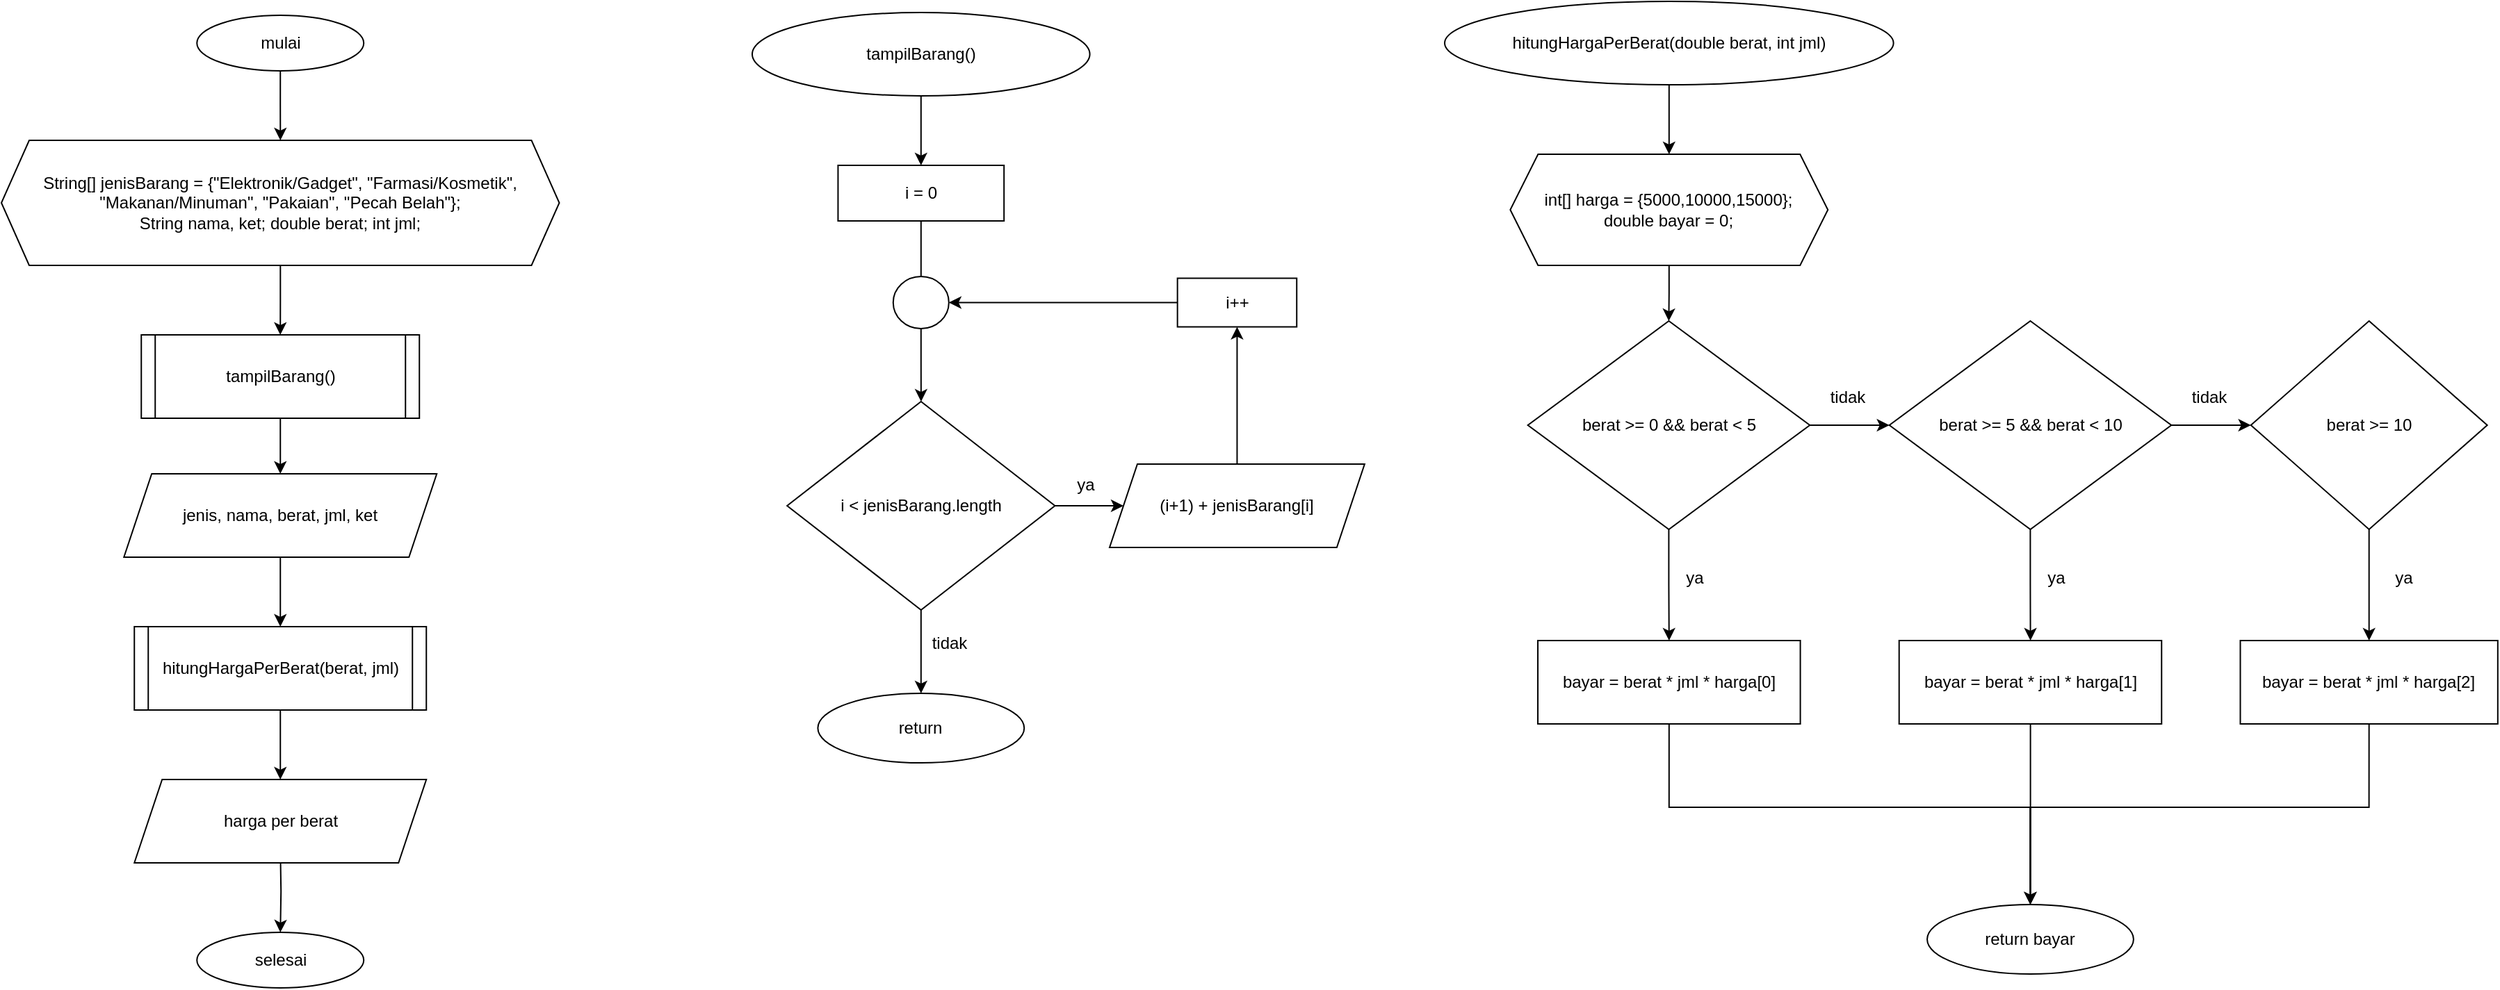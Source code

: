 <mxfile version="15.9.4" type="github" pages="3">
  <diagram id="_1Eji3tn8XVNdwe3SPvd" name="fitur">
    <mxGraphModel dx="1732" dy="766" grid="1" gridSize="10" guides="1" tooltips="1" connect="1" arrows="1" fold="1" page="1" pageScale="1" pageWidth="850" pageHeight="1100" math="0" shadow="0">
      <root>
        <mxCell id="0" />
        <mxCell id="1" parent="0" />
        <mxCell id="o9s-SpRbHLdgKH6kMi-r-27" value="" style="edgeStyle=orthogonalEdgeStyle;rounded=0;orthogonalLoop=1;jettySize=auto;html=1;" parent="1" source="o9s-SpRbHLdgKH6kMi-r-25" target="o9s-SpRbHLdgKH6kMi-r-42" edge="1">
          <mxGeometry relative="1" as="geometry">
            <mxPoint x="248.12" y="160" as="targetPoint" />
          </mxGeometry>
        </mxCell>
        <mxCell id="o9s-SpRbHLdgKH6kMi-r-25" value="mulai" style="ellipse;whiteSpace=wrap;html=1;" parent="1" vertex="1">
          <mxGeometry x="180.62" y="80" width="120" height="40" as="geometry" />
        </mxCell>
        <mxCell id="o9s-SpRbHLdgKH6kMi-r-34" value="" style="edgeStyle=orthogonalEdgeStyle;rounded=0;orthogonalLoop=1;jettySize=auto;html=1;" parent="1" source="o9s-SpRbHLdgKH6kMi-r-31" target="o9s-SpRbHLdgKH6kMi-r-35" edge="1">
          <mxGeometry relative="1" as="geometry">
            <mxPoint x="240.62" y="450" as="targetPoint" />
          </mxGeometry>
        </mxCell>
        <mxCell id="o9s-SpRbHLdgKH6kMi-r-31" value="tampilBarang()" style="shape=process;whiteSpace=wrap;html=1;backgroundOutline=1;size=0.05;" parent="1" vertex="1">
          <mxGeometry x="140.62" y="310" width="200" height="60" as="geometry" />
        </mxCell>
        <mxCell id="o9s-SpRbHLdgKH6kMi-r-39" value="" style="edgeStyle=orthogonalEdgeStyle;rounded=0;orthogonalLoop=1;jettySize=auto;html=1;" parent="1" source="o9s-SpRbHLdgKH6kMi-r-35" target="o9s-SpRbHLdgKH6kMi-r-38" edge="1">
          <mxGeometry relative="1" as="geometry" />
        </mxCell>
        <mxCell id="o9s-SpRbHLdgKH6kMi-r-35" value="jenis, nama, berat, jml, ket" style="shape=parallelogram;perimeter=parallelogramPerimeter;whiteSpace=wrap;html=1;fixedSize=1;" parent="1" vertex="1">
          <mxGeometry x="128.12" y="410" width="225" height="60" as="geometry" />
        </mxCell>
        <mxCell id="o9s-SpRbHLdgKH6kMi-r-41" value="" style="edgeStyle=orthogonalEdgeStyle;rounded=0;orthogonalLoop=1;jettySize=auto;html=1;" parent="1" target="o9s-SpRbHLdgKH6kMi-r-40" edge="1">
          <mxGeometry relative="1" as="geometry">
            <mxPoint x="240.62" y="680" as="sourcePoint" />
          </mxGeometry>
        </mxCell>
        <mxCell id="VYfUZru3v0xJsLxVJvdt-2" value="" style="edgeStyle=orthogonalEdgeStyle;rounded=0;orthogonalLoop=1;jettySize=auto;html=1;" edge="1" parent="1" source="o9s-SpRbHLdgKH6kMi-r-38" target="VYfUZru3v0xJsLxVJvdt-1">
          <mxGeometry relative="1" as="geometry" />
        </mxCell>
        <mxCell id="o9s-SpRbHLdgKH6kMi-r-38" value="hitungHargaPerBerat(berat, jml)" style="shape=process;whiteSpace=wrap;html=1;backgroundOutline=1;size=0.048;" parent="1" vertex="1">
          <mxGeometry x="135.62" y="520" width="210" height="60" as="geometry" />
        </mxCell>
        <mxCell id="o9s-SpRbHLdgKH6kMi-r-40" value="selesai" style="ellipse;whiteSpace=wrap;html=1;" parent="1" vertex="1">
          <mxGeometry x="180.62" y="740" width="120" height="40" as="geometry" />
        </mxCell>
        <mxCell id="o9s-SpRbHLdgKH6kMi-r-44" value="" style="edgeStyle=orthogonalEdgeStyle;rounded=0;orthogonalLoop=1;jettySize=auto;html=1;" parent="1" source="o9s-SpRbHLdgKH6kMi-r-42" target="o9s-SpRbHLdgKH6kMi-r-31" edge="1">
          <mxGeometry relative="1" as="geometry" />
        </mxCell>
        <mxCell id="o9s-SpRbHLdgKH6kMi-r-42" value="&lt;br&gt;&lt;div&gt;String[] jenisBarang = {&quot;Elektronik/Gadget&quot;, &quot;Farmasi/Kosmetik&quot;, &quot;Makanan/Minuman&quot;, &quot;Pakaian&quot;,&amp;nbsp;&quot;Pecah Belah&quot;};&lt;/div&gt;&lt;div&gt;String nama, ket;&lt;span style=&quot;white-space: pre&quot;&gt;	&lt;/span&gt;&lt;span&gt;double berat;&lt;span style=&quot;white-space: pre&quot;&gt;	&lt;/span&gt;&lt;/span&gt;&lt;span&gt;int jml;&lt;/span&gt;&lt;/div&gt;&lt;div&gt;&lt;br&gt;&lt;/div&gt;" style="shape=hexagon;perimeter=hexagonPerimeter2;whiteSpace=wrap;html=1;fixedSize=1;" parent="1" vertex="1">
          <mxGeometry x="40" y="170" width="401.25" height="90" as="geometry" />
        </mxCell>
        <mxCell id="VYfUZru3v0xJsLxVJvdt-1" value="harga per berat" style="shape=parallelogram;perimeter=parallelogramPerimeter;whiteSpace=wrap;html=1;fixedSize=1;" vertex="1" parent="1">
          <mxGeometry x="135.62" y="630" width="210" height="60" as="geometry" />
        </mxCell>
        <mxCell id="NuKkf9W41WeTTH_sQ7B3-1" value="" style="edgeStyle=orthogonalEdgeStyle;rounded=0;orthogonalLoop=1;jettySize=auto;html=1;" edge="1" parent="1" source="NuKkf9W41WeTTH_sQ7B3-2" target="NuKkf9W41WeTTH_sQ7B3-4">
          <mxGeometry relative="1" as="geometry" />
        </mxCell>
        <mxCell id="NuKkf9W41WeTTH_sQ7B3-2" value="tampilBarang()" style="ellipse;whiteSpace=wrap;html=1;" vertex="1" parent="1">
          <mxGeometry x="579.99" y="78" width="242.81" height="60" as="geometry" />
        </mxCell>
        <mxCell id="NuKkf9W41WeTTH_sQ7B3-3" value="" style="edgeStyle=orthogonalEdgeStyle;rounded=0;orthogonalLoop=1;jettySize=auto;html=1;startArrow=none;" edge="1" parent="1" source="w1LRoSHKd5vlf2nNYfGx-25" target="NuKkf9W41WeTTH_sQ7B3-6">
          <mxGeometry relative="1" as="geometry" />
        </mxCell>
        <mxCell id="NuKkf9W41WeTTH_sQ7B3-4" value="i = 0" style="whiteSpace=wrap;html=1;" vertex="1" parent="1">
          <mxGeometry x="641.72" y="188" width="119.37" height="40" as="geometry" />
        </mxCell>
        <mxCell id="NuKkf9W41WeTTH_sQ7B3-5" style="edgeStyle=orthogonalEdgeStyle;rounded=0;orthogonalLoop=1;jettySize=auto;html=1;" edge="1" parent="1" source="NuKkf9W41WeTTH_sQ7B3-6" target="NuKkf9W41WeTTH_sQ7B3-11">
          <mxGeometry relative="1" as="geometry" />
        </mxCell>
        <mxCell id="w1LRoSHKd5vlf2nNYfGx-28" style="edgeStyle=orthogonalEdgeStyle;rounded=0;orthogonalLoop=1;jettySize=auto;html=1;exitX=0.5;exitY=1;exitDx=0;exitDy=0;entryX=0.5;entryY=0;entryDx=0;entryDy=0;" edge="1" parent="1" source="NuKkf9W41WeTTH_sQ7B3-6" target="NuKkf9W41WeTTH_sQ7B3-12">
          <mxGeometry relative="1" as="geometry" />
        </mxCell>
        <mxCell id="NuKkf9W41WeTTH_sQ7B3-6" value="i &amp;lt; jenisBarang.length" style="rhombus;whiteSpace=wrap;html=1;" vertex="1" parent="1">
          <mxGeometry x="605.08" y="358" width="192.65" height="150" as="geometry" />
        </mxCell>
        <mxCell id="w1LRoSHKd5vlf2nNYfGx-26" value="" style="edgeStyle=orthogonalEdgeStyle;rounded=0;orthogonalLoop=1;jettySize=auto;html=1;" edge="1" parent="1" source="NuKkf9W41WeTTH_sQ7B3-8" target="w1LRoSHKd5vlf2nNYfGx-25">
          <mxGeometry relative="1" as="geometry" />
        </mxCell>
        <mxCell id="NuKkf9W41WeTTH_sQ7B3-8" value="i++" style="whiteSpace=wrap;html=1;" vertex="1" parent="1">
          <mxGeometry x="885.83" y="269.25" width="85.78" height="35" as="geometry" />
        </mxCell>
        <mxCell id="NuKkf9W41WeTTH_sQ7B3-9" style="edgeStyle=orthogonalEdgeStyle;rounded=0;orthogonalLoop=1;jettySize=auto;html=1;entryX=0.5;entryY=1;entryDx=0;entryDy=0;" edge="1" parent="1" source="NuKkf9W41WeTTH_sQ7B3-11" target="NuKkf9W41WeTTH_sQ7B3-8">
          <mxGeometry relative="1" as="geometry" />
        </mxCell>
        <mxCell id="NuKkf9W41WeTTH_sQ7B3-11" value="(i+1) + jenisBarang[i]" style="shape=parallelogram;perimeter=parallelogramPerimeter;whiteSpace=wrap;html=1;fixedSize=1;" vertex="1" parent="1">
          <mxGeometry x="837" y="403" width="183.43" height="60" as="geometry" />
        </mxCell>
        <mxCell id="NuKkf9W41WeTTH_sQ7B3-12" value="return" style="ellipse;whiteSpace=wrap;html=1;" vertex="1" parent="1">
          <mxGeometry x="627.19" y="568" width="148.43" height="50" as="geometry" />
        </mxCell>
        <mxCell id="w1LRoSHKd5vlf2nNYfGx-1" value="" style="edgeStyle=orthogonalEdgeStyle;rounded=0;orthogonalLoop=1;jettySize=auto;html=1;" edge="1" parent="1" source="w1LRoSHKd5vlf2nNYfGx-2" target="w1LRoSHKd5vlf2nNYfGx-6">
          <mxGeometry relative="1" as="geometry" />
        </mxCell>
        <mxCell id="w1LRoSHKd5vlf2nNYfGx-2" value="hitungHargaPerBerat(double berat, int jml)" style="ellipse;whiteSpace=wrap;html=1;" vertex="1" parent="1">
          <mxGeometry x="1078" y="70" width="322.81" height="60" as="geometry" />
        </mxCell>
        <mxCell id="w1LRoSHKd5vlf2nNYfGx-3" value="" style="edgeStyle=orthogonalEdgeStyle;rounded=0;orthogonalLoop=1;jettySize=auto;html=1;" edge="1" parent="1" source="w1LRoSHKd5vlf2nNYfGx-17" target="w1LRoSHKd5vlf2nNYfGx-4">
          <mxGeometry relative="1" as="geometry">
            <mxPoint x="1499.235" y="660" as="sourcePoint" />
          </mxGeometry>
        </mxCell>
        <mxCell id="w1LRoSHKd5vlf2nNYfGx-4" value="return bayar" style="ellipse;whiteSpace=wrap;html=1;" vertex="1" parent="1">
          <mxGeometry x="1425.02" y="720" width="148.43" height="50" as="geometry" />
        </mxCell>
        <mxCell id="w1LRoSHKd5vlf2nNYfGx-5" value="" style="edgeStyle=orthogonalEdgeStyle;rounded=0;orthogonalLoop=1;jettySize=auto;html=1;" edge="1" parent="1" source="w1LRoSHKd5vlf2nNYfGx-6" target="w1LRoSHKd5vlf2nNYfGx-9">
          <mxGeometry relative="1" as="geometry" />
        </mxCell>
        <mxCell id="w1LRoSHKd5vlf2nNYfGx-6" value="int[] harga = {5000,10000,15000};&lt;br&gt;double bayar = 0;" style="shape=hexagon;perimeter=hexagonPerimeter2;whiteSpace=wrap;html=1;fixedSize=1;" vertex="1" parent="1">
          <mxGeometry x="1125.18" y="180" width="228.43" height="80" as="geometry" />
        </mxCell>
        <mxCell id="w1LRoSHKd5vlf2nNYfGx-7" style="edgeStyle=orthogonalEdgeStyle;rounded=0;orthogonalLoop=1;jettySize=auto;html=1;exitX=1;exitY=0.5;exitDx=0;exitDy=0;entryX=0;entryY=0.5;entryDx=0;entryDy=0;" edge="1" parent="1" source="w1LRoSHKd5vlf2nNYfGx-9" target="w1LRoSHKd5vlf2nNYfGx-12">
          <mxGeometry relative="1" as="geometry" />
        </mxCell>
        <mxCell id="w1LRoSHKd5vlf2nNYfGx-8" value="" style="edgeStyle=orthogonalEdgeStyle;rounded=0;orthogonalLoop=1;jettySize=auto;html=1;" edge="1" parent="1" source="w1LRoSHKd5vlf2nNYfGx-9" target="w1LRoSHKd5vlf2nNYfGx-16">
          <mxGeometry relative="1" as="geometry" />
        </mxCell>
        <mxCell id="w1LRoSHKd5vlf2nNYfGx-9" value="berat &amp;gt;= 0 &amp;amp;&amp;amp; berat &amp;lt; 5" style="rhombus;whiteSpace=wrap;html=1;" vertex="1" parent="1">
          <mxGeometry x="1137.83" y="300" width="202.81" height="150" as="geometry" />
        </mxCell>
        <mxCell id="w1LRoSHKd5vlf2nNYfGx-10" style="edgeStyle=orthogonalEdgeStyle;rounded=0;orthogonalLoop=1;jettySize=auto;html=1;exitX=1;exitY=0.5;exitDx=0;exitDy=0;entryX=0;entryY=0.5;entryDx=0;entryDy=0;" edge="1" parent="1" source="w1LRoSHKd5vlf2nNYfGx-12" target="w1LRoSHKd5vlf2nNYfGx-14">
          <mxGeometry relative="1" as="geometry" />
        </mxCell>
        <mxCell id="w1LRoSHKd5vlf2nNYfGx-11" value="" style="edgeStyle=orthogonalEdgeStyle;rounded=0;orthogonalLoop=1;jettySize=auto;html=1;" edge="1" parent="1" source="w1LRoSHKd5vlf2nNYfGx-12" target="w1LRoSHKd5vlf2nNYfGx-17">
          <mxGeometry relative="1" as="geometry" />
        </mxCell>
        <mxCell id="w1LRoSHKd5vlf2nNYfGx-12" value="berat &amp;gt;= 5 &amp;amp;&amp;amp; berat &amp;lt; 10" style="rhombus;whiteSpace=wrap;html=1;" vertex="1" parent="1">
          <mxGeometry x="1397.83" y="300" width="202.81" height="150" as="geometry" />
        </mxCell>
        <mxCell id="w1LRoSHKd5vlf2nNYfGx-13" value="" style="edgeStyle=orthogonalEdgeStyle;rounded=0;orthogonalLoop=1;jettySize=auto;html=1;" edge="1" parent="1" source="w1LRoSHKd5vlf2nNYfGx-14" target="w1LRoSHKd5vlf2nNYfGx-19">
          <mxGeometry relative="1" as="geometry" />
        </mxCell>
        <mxCell id="w1LRoSHKd5vlf2nNYfGx-14" value="berat &amp;gt;= 10" style="rhombus;whiteSpace=wrap;html=1;" vertex="1" parent="1">
          <mxGeometry x="1657.83" y="300" width="170" height="150" as="geometry" />
        </mxCell>
        <mxCell id="w1LRoSHKd5vlf2nNYfGx-15" style="edgeStyle=orthogonalEdgeStyle;rounded=0;orthogonalLoop=1;jettySize=auto;html=1;exitX=0.5;exitY=1;exitDx=0;exitDy=0;entryX=0.5;entryY=0;entryDx=0;entryDy=0;" edge="1" parent="1" source="w1LRoSHKd5vlf2nNYfGx-16" target="w1LRoSHKd5vlf2nNYfGx-4">
          <mxGeometry relative="1" as="geometry">
            <mxPoint x="1499" y="650" as="targetPoint" />
            <Array as="points">
              <mxPoint x="1239" y="650" />
              <mxPoint x="1499" y="650" />
            </Array>
          </mxGeometry>
        </mxCell>
        <mxCell id="w1LRoSHKd5vlf2nNYfGx-16" value="bayar = berat * jml * harga[0]" style="whiteSpace=wrap;html=1;" vertex="1" parent="1">
          <mxGeometry x="1145.02" y="530" width="188.77" height="60" as="geometry" />
        </mxCell>
        <mxCell id="w1LRoSHKd5vlf2nNYfGx-17" value="&lt;span&gt;bayar = berat * jml * harga[1]&lt;/span&gt;" style="whiteSpace=wrap;html=1;" vertex="1" parent="1">
          <mxGeometry x="1404.85" y="530" width="188.77" height="60" as="geometry" />
        </mxCell>
        <mxCell id="w1LRoSHKd5vlf2nNYfGx-18" style="edgeStyle=orthogonalEdgeStyle;rounded=0;orthogonalLoop=1;jettySize=auto;html=1;exitX=0.5;exitY=1;exitDx=0;exitDy=0;entryX=0.5;entryY=0;entryDx=0;entryDy=0;" edge="1" parent="1" source="w1LRoSHKd5vlf2nNYfGx-19" target="w1LRoSHKd5vlf2nNYfGx-4">
          <mxGeometry relative="1" as="geometry">
            <mxPoint x="1499" y="650" as="targetPoint" />
            <Array as="points">
              <mxPoint x="1743" y="650" />
              <mxPoint x="1499" y="650" />
            </Array>
          </mxGeometry>
        </mxCell>
        <mxCell id="w1LRoSHKd5vlf2nNYfGx-19" value="&lt;span&gt;bayar = berat * jml * harga[2]&lt;/span&gt;" style="whiteSpace=wrap;html=1;" vertex="1" parent="1">
          <mxGeometry x="1650.24" y="530" width="185.17" height="60" as="geometry" />
        </mxCell>
        <mxCell id="w1LRoSHKd5vlf2nNYfGx-20" value="ya" style="text;html=1;strokeColor=none;fillColor=none;align=center;verticalAlign=middle;whiteSpace=wrap;rounded=0;" vertex="1" parent="1">
          <mxGeometry x="1228" y="470" width="60" height="30" as="geometry" />
        </mxCell>
        <mxCell id="w1LRoSHKd5vlf2nNYfGx-21" value="ya" style="text;html=1;strokeColor=none;fillColor=none;align=center;verticalAlign=middle;whiteSpace=wrap;rounded=0;" vertex="1" parent="1">
          <mxGeometry x="1488" y="470" width="60" height="30" as="geometry" />
        </mxCell>
        <mxCell id="w1LRoSHKd5vlf2nNYfGx-22" value="ya" style="text;html=1;strokeColor=none;fillColor=none;align=center;verticalAlign=middle;whiteSpace=wrap;rounded=0;" vertex="1" parent="1">
          <mxGeometry x="1738" y="470" width="60" height="30" as="geometry" />
        </mxCell>
        <mxCell id="w1LRoSHKd5vlf2nNYfGx-23" value="tidak" style="text;html=1;strokeColor=none;fillColor=none;align=center;verticalAlign=middle;whiteSpace=wrap;rounded=0;" vertex="1" parent="1">
          <mxGeometry x="1337.83" y="340" width="60" height="30" as="geometry" />
        </mxCell>
        <mxCell id="w1LRoSHKd5vlf2nNYfGx-24" value="tidak" style="text;html=1;strokeColor=none;fillColor=none;align=center;verticalAlign=middle;whiteSpace=wrap;rounded=0;" vertex="1" parent="1">
          <mxGeometry x="1597.83" y="340" width="60" height="30" as="geometry" />
        </mxCell>
        <mxCell id="w1LRoSHKd5vlf2nNYfGx-25" value="" style="ellipse;whiteSpace=wrap;html=1;" vertex="1" parent="1">
          <mxGeometry x="681.38" y="268" width="40.04" height="37.5" as="geometry" />
        </mxCell>
        <mxCell id="w1LRoSHKd5vlf2nNYfGx-27" value="" style="edgeStyle=orthogonalEdgeStyle;rounded=0;orthogonalLoop=1;jettySize=auto;html=1;endArrow=none;" edge="1" parent="1" source="NuKkf9W41WeTTH_sQ7B3-4" target="w1LRoSHKd5vlf2nNYfGx-25">
          <mxGeometry relative="1" as="geometry">
            <mxPoint x="701.4" y="228" as="sourcePoint" />
            <mxPoint x="701.5" y="338.074" as="targetPoint" />
          </mxGeometry>
        </mxCell>
        <mxCell id="w1LRoSHKd5vlf2nNYfGx-29" value="tidak" style="text;html=1;strokeColor=none;fillColor=none;align=center;verticalAlign=middle;whiteSpace=wrap;rounded=0;" vertex="1" parent="1">
          <mxGeometry x="692.0" y="517" width="60" height="30" as="geometry" />
        </mxCell>
        <mxCell id="w1LRoSHKd5vlf2nNYfGx-30" value="ya" style="text;html=1;strokeColor=none;fillColor=none;align=center;verticalAlign=middle;whiteSpace=wrap;rounded=0;" vertex="1" parent="1">
          <mxGeometry x="789.73" y="403" width="60" height="30" as="geometry" />
        </mxCell>
      </root>
    </mxGraphModel>
  </diagram>
  <diagram id="umoTx6lyBB9Eg3Z3ZKNX" name="tampil ">
    <mxGraphModel dx="1400" dy="610" grid="1" gridSize="10" guides="1" tooltips="1" connect="1" arrows="1" fold="1" page="1" pageScale="1" pageWidth="850" pageHeight="1100" math="0" shadow="0">
      <root>
        <mxCell id="Yu19_bxgPYHYCtOx-w8t-0" />
        <mxCell id="Yu19_bxgPYHYCtOx-w8t-1" parent="Yu19_bxgPYHYCtOx-w8t-0" />
        <mxCell id="5ZYULevYrIwu_5AvUxBj-1" value="" style="edgeStyle=orthogonalEdgeStyle;rounded=0;orthogonalLoop=1;jettySize=auto;html=1;" edge="1" parent="Yu19_bxgPYHYCtOx-w8t-1" source="e-0vPw9SeARD4hIcXQrp-1" target="5ZYULevYrIwu_5AvUxBj-0">
          <mxGeometry relative="1" as="geometry" />
        </mxCell>
        <mxCell id="e-0vPw9SeARD4hIcXQrp-1" value="tampilBarang()" style="ellipse;whiteSpace=wrap;html=1;" vertex="1" parent="Yu19_bxgPYHYCtOx-w8t-1">
          <mxGeometry x="120.16" y="50" width="242.81" height="60" as="geometry" />
        </mxCell>
        <mxCell id="5ZYULevYrIwu_5AvUxBj-5" value="" style="edgeStyle=orthogonalEdgeStyle;rounded=0;orthogonalLoop=1;jettySize=auto;html=1;" edge="1" parent="Yu19_bxgPYHYCtOx-w8t-1" source="5ZYULevYrIwu_5AvUxBj-0" target="5ZYULevYrIwu_5AvUxBj-4">
          <mxGeometry relative="1" as="geometry" />
        </mxCell>
        <mxCell id="5ZYULevYrIwu_5AvUxBj-0" value="i = 0" style="whiteSpace=wrap;html=1;" vertex="1" parent="Yu19_bxgPYHYCtOx-w8t-1">
          <mxGeometry x="181.88" y="170" width="119.37" height="60" as="geometry" />
        </mxCell>
        <mxCell id="5ZYULevYrIwu_5AvUxBj-13" style="edgeStyle=orthogonalEdgeStyle;rounded=0;orthogonalLoop=1;jettySize=auto;html=1;exitX=0.5;exitY=1;exitDx=0;exitDy=0;entryX=0.5;entryY=0;entryDx=0;entryDy=0;" edge="1" parent="Yu19_bxgPYHYCtOx-w8t-1" source="5ZYULevYrIwu_5AvUxBj-4" target="5ZYULevYrIwu_5AvUxBj-12">
          <mxGeometry relative="1" as="geometry" />
        </mxCell>
        <mxCell id="5ZYULevYrIwu_5AvUxBj-4" value="i &amp;lt; jenisBarang.length" style="rhombus;whiteSpace=wrap;html=1;" vertex="1" parent="Yu19_bxgPYHYCtOx-w8t-1">
          <mxGeometry x="145.24" y="270" width="192.65" height="150" as="geometry" />
        </mxCell>
        <mxCell id="5ZYULevYrIwu_5AvUxBj-15" style="edgeStyle=orthogonalEdgeStyle;rounded=0;orthogonalLoop=1;jettySize=auto;html=1;exitX=0;exitY=0.5;exitDx=0;exitDy=0;" edge="1" parent="Yu19_bxgPYHYCtOx-w8t-1" source="5ZYULevYrIwu_5AvUxBj-6" target="5ZYULevYrIwu_5AvUxBj-4">
          <mxGeometry relative="1" as="geometry">
            <mxPoint x="340" y="345" as="targetPoint" />
          </mxGeometry>
        </mxCell>
        <mxCell id="5ZYULevYrIwu_5AvUxBj-6" value="i++" style="whiteSpace=wrap;html=1;" vertex="1" parent="Yu19_bxgPYHYCtOx-w8t-1">
          <mxGeometry x="420" y="327.5" width="85.78" height="35" as="geometry" />
        </mxCell>
        <mxCell id="5ZYULevYrIwu_5AvUxBj-14" style="edgeStyle=orthogonalEdgeStyle;rounded=0;orthogonalLoop=1;jettySize=auto;html=1;exitX=1;exitY=0.5;exitDx=0;exitDy=0;entryX=0.5;entryY=1;entryDx=0;entryDy=0;" edge="1" parent="Yu19_bxgPYHYCtOx-w8t-1" source="5ZYULevYrIwu_5AvUxBj-12" target="5ZYULevYrIwu_5AvUxBj-6">
          <mxGeometry relative="1" as="geometry" />
        </mxCell>
        <mxCell id="Z6_sWfhbuYogvlWNlfX6-1" value="" style="edgeStyle=orthogonalEdgeStyle;rounded=0;orthogonalLoop=1;jettySize=auto;html=1;" edge="1" parent="Yu19_bxgPYHYCtOx-w8t-1" source="5ZYULevYrIwu_5AvUxBj-12" target="Z6_sWfhbuYogvlWNlfX6-0">
          <mxGeometry relative="1" as="geometry" />
        </mxCell>
        <mxCell id="5ZYULevYrIwu_5AvUxBj-12" value="(i+1) + jenisBarang[i]" style="shape=parallelogram;perimeter=parallelogramPerimeter;whiteSpace=wrap;html=1;fixedSize=1;" vertex="1" parent="Yu19_bxgPYHYCtOx-w8t-1">
          <mxGeometry x="149.86" y="490" width="183.43" height="60" as="geometry" />
        </mxCell>
        <mxCell id="Z6_sWfhbuYogvlWNlfX6-0" value="selesai" style="ellipse;whiteSpace=wrap;html=1;" vertex="1" parent="Yu19_bxgPYHYCtOx-w8t-1">
          <mxGeometry x="167.36" y="610" width="148.43" height="50" as="geometry" />
        </mxCell>
      </root>
    </mxGraphModel>
  </diagram>
  <diagram id="DvL--JSAcVq9bxnd1R_u" name="hitungPerberat">
    <mxGraphModel dx="1732" dy="766" grid="1" gridSize="10" guides="1" tooltips="1" connect="1" arrows="1" fold="1" page="1" pageScale="1" pageWidth="850" pageHeight="1100" math="0" shadow="0">
      <root>
        <mxCell id="eOAq0Xc5gG7nsLpVQCI0-0" />
        <mxCell id="eOAq0Xc5gG7nsLpVQCI0-1" parent="eOAq0Xc5gG7nsLpVQCI0-0" />
        <mxCell id="l_6wMNTGR5B46RGouBkO-1" value="" style="edgeStyle=orthogonalEdgeStyle;rounded=0;orthogonalLoop=1;jettySize=auto;html=1;" edge="1" parent="eOAq0Xc5gG7nsLpVQCI0-1" source="WpOSSbLNDSWjCex7dsGy-1" target="l_6wMNTGR5B46RGouBkO-0">
          <mxGeometry relative="1" as="geometry" />
        </mxCell>
        <mxCell id="WpOSSbLNDSWjCex7dsGy-1" value="hitungHargaPerBerat(double berat, int jml)" style="ellipse;whiteSpace=wrap;html=1;" vertex="1" parent="eOAq0Xc5gG7nsLpVQCI0-1">
          <mxGeometry x="40" y="60" width="322.81" height="60" as="geometry" />
        </mxCell>
        <mxCell id="WpOSSbLNDSWjCex7dsGy-9" value="" style="edgeStyle=orthogonalEdgeStyle;rounded=0;orthogonalLoop=1;jettySize=auto;html=1;" edge="1" parent="eOAq0Xc5gG7nsLpVQCI0-1" source="2xEYrqJC-XaCAN6UodVN-6" target="WpOSSbLNDSWjCex7dsGy-11">
          <mxGeometry relative="1" as="geometry">
            <mxPoint x="461.235" y="650" as="sourcePoint" />
          </mxGeometry>
        </mxCell>
        <mxCell id="WpOSSbLNDSWjCex7dsGy-11" value="selesai" style="ellipse;whiteSpace=wrap;html=1;" vertex="1" parent="eOAq0Xc5gG7nsLpVQCI0-1">
          <mxGeometry x="387.02" y="710" width="148.43" height="50" as="geometry" />
        </mxCell>
        <mxCell id="Wu6AjPHZe0yAYPErIOnE-3" value="" style="edgeStyle=orthogonalEdgeStyle;rounded=0;orthogonalLoop=1;jettySize=auto;html=1;" edge="1" parent="eOAq0Xc5gG7nsLpVQCI0-1" source="l_6wMNTGR5B46RGouBkO-0" target="Wu6AjPHZe0yAYPErIOnE-2">
          <mxGeometry relative="1" as="geometry" />
        </mxCell>
        <mxCell id="l_6wMNTGR5B46RGouBkO-0" value="int[] harga = {5000,10000,15000};&lt;br&gt;double bayar = 0;" style="shape=hexagon;perimeter=hexagonPerimeter2;whiteSpace=wrap;html=1;fixedSize=1;" vertex="1" parent="eOAq0Xc5gG7nsLpVQCI0-1">
          <mxGeometry x="87.18" y="170" width="228.43" height="80" as="geometry" />
        </mxCell>
        <mxCell id="2xEYrqJC-XaCAN6UodVN-2" style="edgeStyle=orthogonalEdgeStyle;rounded=0;orthogonalLoop=1;jettySize=auto;html=1;exitX=1;exitY=0.5;exitDx=0;exitDy=0;entryX=0;entryY=0.5;entryDx=0;entryDy=0;" edge="1" parent="eOAq0Xc5gG7nsLpVQCI0-1" source="Wu6AjPHZe0yAYPErIOnE-2" target="2xEYrqJC-XaCAN6UodVN-0">
          <mxGeometry relative="1" as="geometry" />
        </mxCell>
        <mxCell id="2xEYrqJC-XaCAN6UodVN-5" value="" style="edgeStyle=orthogonalEdgeStyle;rounded=0;orthogonalLoop=1;jettySize=auto;html=1;" edge="1" parent="eOAq0Xc5gG7nsLpVQCI0-1" source="Wu6AjPHZe0yAYPErIOnE-2" target="2xEYrqJC-XaCAN6UodVN-4">
          <mxGeometry relative="1" as="geometry" />
        </mxCell>
        <mxCell id="Wu6AjPHZe0yAYPErIOnE-2" value="berat &amp;gt;= 0 &amp;amp;&amp;amp; berat &amp;lt; 5" style="rhombus;whiteSpace=wrap;html=1;" vertex="1" parent="eOAq0Xc5gG7nsLpVQCI0-1">
          <mxGeometry x="99.83" y="290" width="202.81" height="150" as="geometry" />
        </mxCell>
        <mxCell id="2xEYrqJC-XaCAN6UodVN-3" style="edgeStyle=orthogonalEdgeStyle;rounded=0;orthogonalLoop=1;jettySize=auto;html=1;exitX=1;exitY=0.5;exitDx=0;exitDy=0;entryX=0;entryY=0.5;entryDx=0;entryDy=0;" edge="1" parent="eOAq0Xc5gG7nsLpVQCI0-1" source="2xEYrqJC-XaCAN6UodVN-0" target="2xEYrqJC-XaCAN6UodVN-1">
          <mxGeometry relative="1" as="geometry" />
        </mxCell>
        <mxCell id="2xEYrqJC-XaCAN6UodVN-7" value="" style="edgeStyle=orthogonalEdgeStyle;rounded=0;orthogonalLoop=1;jettySize=auto;html=1;" edge="1" parent="eOAq0Xc5gG7nsLpVQCI0-1" source="2xEYrqJC-XaCAN6UodVN-0" target="2xEYrqJC-XaCAN6UodVN-6">
          <mxGeometry relative="1" as="geometry" />
        </mxCell>
        <mxCell id="2xEYrqJC-XaCAN6UodVN-0" value="berat &amp;gt;= 5 &amp;amp;&amp;amp; berat &amp;lt; 10" style="rhombus;whiteSpace=wrap;html=1;" vertex="1" parent="eOAq0Xc5gG7nsLpVQCI0-1">
          <mxGeometry x="359.83" y="290" width="202.81" height="150" as="geometry" />
        </mxCell>
        <mxCell id="2xEYrqJC-XaCAN6UodVN-9" value="" style="edgeStyle=orthogonalEdgeStyle;rounded=0;orthogonalLoop=1;jettySize=auto;html=1;" edge="1" parent="eOAq0Xc5gG7nsLpVQCI0-1" source="2xEYrqJC-XaCAN6UodVN-1" target="2xEYrqJC-XaCAN6UodVN-8">
          <mxGeometry relative="1" as="geometry" />
        </mxCell>
        <mxCell id="2xEYrqJC-XaCAN6UodVN-1" value="berat &amp;gt;= 10" style="rhombus;whiteSpace=wrap;html=1;" vertex="1" parent="eOAq0Xc5gG7nsLpVQCI0-1">
          <mxGeometry x="619.83" y="290" width="170" height="150" as="geometry" />
        </mxCell>
        <mxCell id="wjLlaJ7ec2EvS-f955DN-1" style="edgeStyle=orthogonalEdgeStyle;rounded=0;orthogonalLoop=1;jettySize=auto;html=1;exitX=0.5;exitY=1;exitDx=0;exitDy=0;entryX=0.5;entryY=0;entryDx=0;entryDy=0;" edge="1" parent="eOAq0Xc5gG7nsLpVQCI0-1" source="2xEYrqJC-XaCAN6UodVN-4" target="WpOSSbLNDSWjCex7dsGy-11">
          <mxGeometry relative="1" as="geometry">
            <mxPoint x="461" y="640" as="targetPoint" />
            <Array as="points">
              <mxPoint x="201" y="640" />
              <mxPoint x="461" y="640" />
            </Array>
          </mxGeometry>
        </mxCell>
        <mxCell id="2xEYrqJC-XaCAN6UodVN-4" value="bayar = berat * jml * harga[0]" style="whiteSpace=wrap;html=1;" vertex="1" parent="eOAq0Xc5gG7nsLpVQCI0-1">
          <mxGeometry x="107.02" y="520" width="188.77" height="60" as="geometry" />
        </mxCell>
        <mxCell id="2xEYrqJC-XaCAN6UodVN-6" value="&lt;span&gt;bayar = berat * jml * harga[1]&lt;/span&gt;" style="whiteSpace=wrap;html=1;" vertex="1" parent="eOAq0Xc5gG7nsLpVQCI0-1">
          <mxGeometry x="366.85" y="520" width="188.77" height="60" as="geometry" />
        </mxCell>
        <mxCell id="wjLlaJ7ec2EvS-f955DN-0" style="edgeStyle=orthogonalEdgeStyle;rounded=0;orthogonalLoop=1;jettySize=auto;html=1;exitX=0.5;exitY=1;exitDx=0;exitDy=0;entryX=0.5;entryY=0;entryDx=0;entryDy=0;" edge="1" parent="eOAq0Xc5gG7nsLpVQCI0-1" source="2xEYrqJC-XaCAN6UodVN-8" target="WpOSSbLNDSWjCex7dsGy-11">
          <mxGeometry relative="1" as="geometry">
            <mxPoint x="461" y="640" as="targetPoint" />
            <Array as="points">
              <mxPoint x="705" y="640" />
              <mxPoint x="461" y="640" />
            </Array>
          </mxGeometry>
        </mxCell>
        <mxCell id="2xEYrqJC-XaCAN6UodVN-8" value="&lt;span&gt;bayar = berat * jml * harga[2]&lt;/span&gt;" style="whiteSpace=wrap;html=1;" vertex="1" parent="eOAq0Xc5gG7nsLpVQCI0-1">
          <mxGeometry x="612.24" y="520" width="185.17" height="60" as="geometry" />
        </mxCell>
        <mxCell id="pHTaMi_Uh_tIBVfy388T-1" value="ya" style="text;html=1;strokeColor=none;fillColor=none;align=center;verticalAlign=middle;whiteSpace=wrap;rounded=0;" vertex="1" parent="eOAq0Xc5gG7nsLpVQCI0-1">
          <mxGeometry x="190" y="460" width="60" height="30" as="geometry" />
        </mxCell>
        <mxCell id="pHTaMi_Uh_tIBVfy388T-2" value="ya" style="text;html=1;strokeColor=none;fillColor=none;align=center;verticalAlign=middle;whiteSpace=wrap;rounded=0;" vertex="1" parent="eOAq0Xc5gG7nsLpVQCI0-1">
          <mxGeometry x="450" y="460" width="60" height="30" as="geometry" />
        </mxCell>
        <mxCell id="pHTaMi_Uh_tIBVfy388T-3" value="ya" style="text;html=1;strokeColor=none;fillColor=none;align=center;verticalAlign=middle;whiteSpace=wrap;rounded=0;" vertex="1" parent="eOAq0Xc5gG7nsLpVQCI0-1">
          <mxGeometry x="700" y="460" width="60" height="30" as="geometry" />
        </mxCell>
        <mxCell id="pHTaMi_Uh_tIBVfy388T-4" value="tidak" style="text;html=1;strokeColor=none;fillColor=none;align=center;verticalAlign=middle;whiteSpace=wrap;rounded=0;" vertex="1" parent="eOAq0Xc5gG7nsLpVQCI0-1">
          <mxGeometry x="299.83" y="330" width="60" height="30" as="geometry" />
        </mxCell>
        <mxCell id="pHTaMi_Uh_tIBVfy388T-5" value="tidak" style="text;html=1;strokeColor=none;fillColor=none;align=center;verticalAlign=middle;whiteSpace=wrap;rounded=0;" vertex="1" parent="eOAq0Xc5gG7nsLpVQCI0-1">
          <mxGeometry x="559.83" y="330" width="60" height="30" as="geometry" />
        </mxCell>
      </root>
    </mxGraphModel>
  </diagram>
</mxfile>
